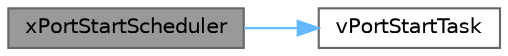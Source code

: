 digraph "xPortStartScheduler"
{
 // LATEX_PDF_SIZE
  bgcolor="transparent";
  edge [fontname=Helvetica,fontsize=10,labelfontname=Helvetica,labelfontsize=10];
  node [fontname=Helvetica,fontsize=10,shape=box,height=0.2,width=0.4];
  rankdir="LR";
  Node1 [id="Node000001",label="xPortStartScheduler",height=0.2,width=0.4,color="gray40", fillcolor="grey60", style="filled", fontcolor="black",tooltip=" "];
  Node1 -> Node2 [id="edge2_Node000001_Node000002",color="steelblue1",style="solid",tooltip=" "];
  Node2 [id="Node000002",label="vPortStartTask",height=0.2,width=0.4,color="grey40", fillcolor="white", style="filled",URL="$_third_party_2_c_d_k_2_t-_h_e_a_d___c_k802_2port_8c.html#ab229eb75e166998390ea9a0d00cc4e63",tooltip=" "];
}

